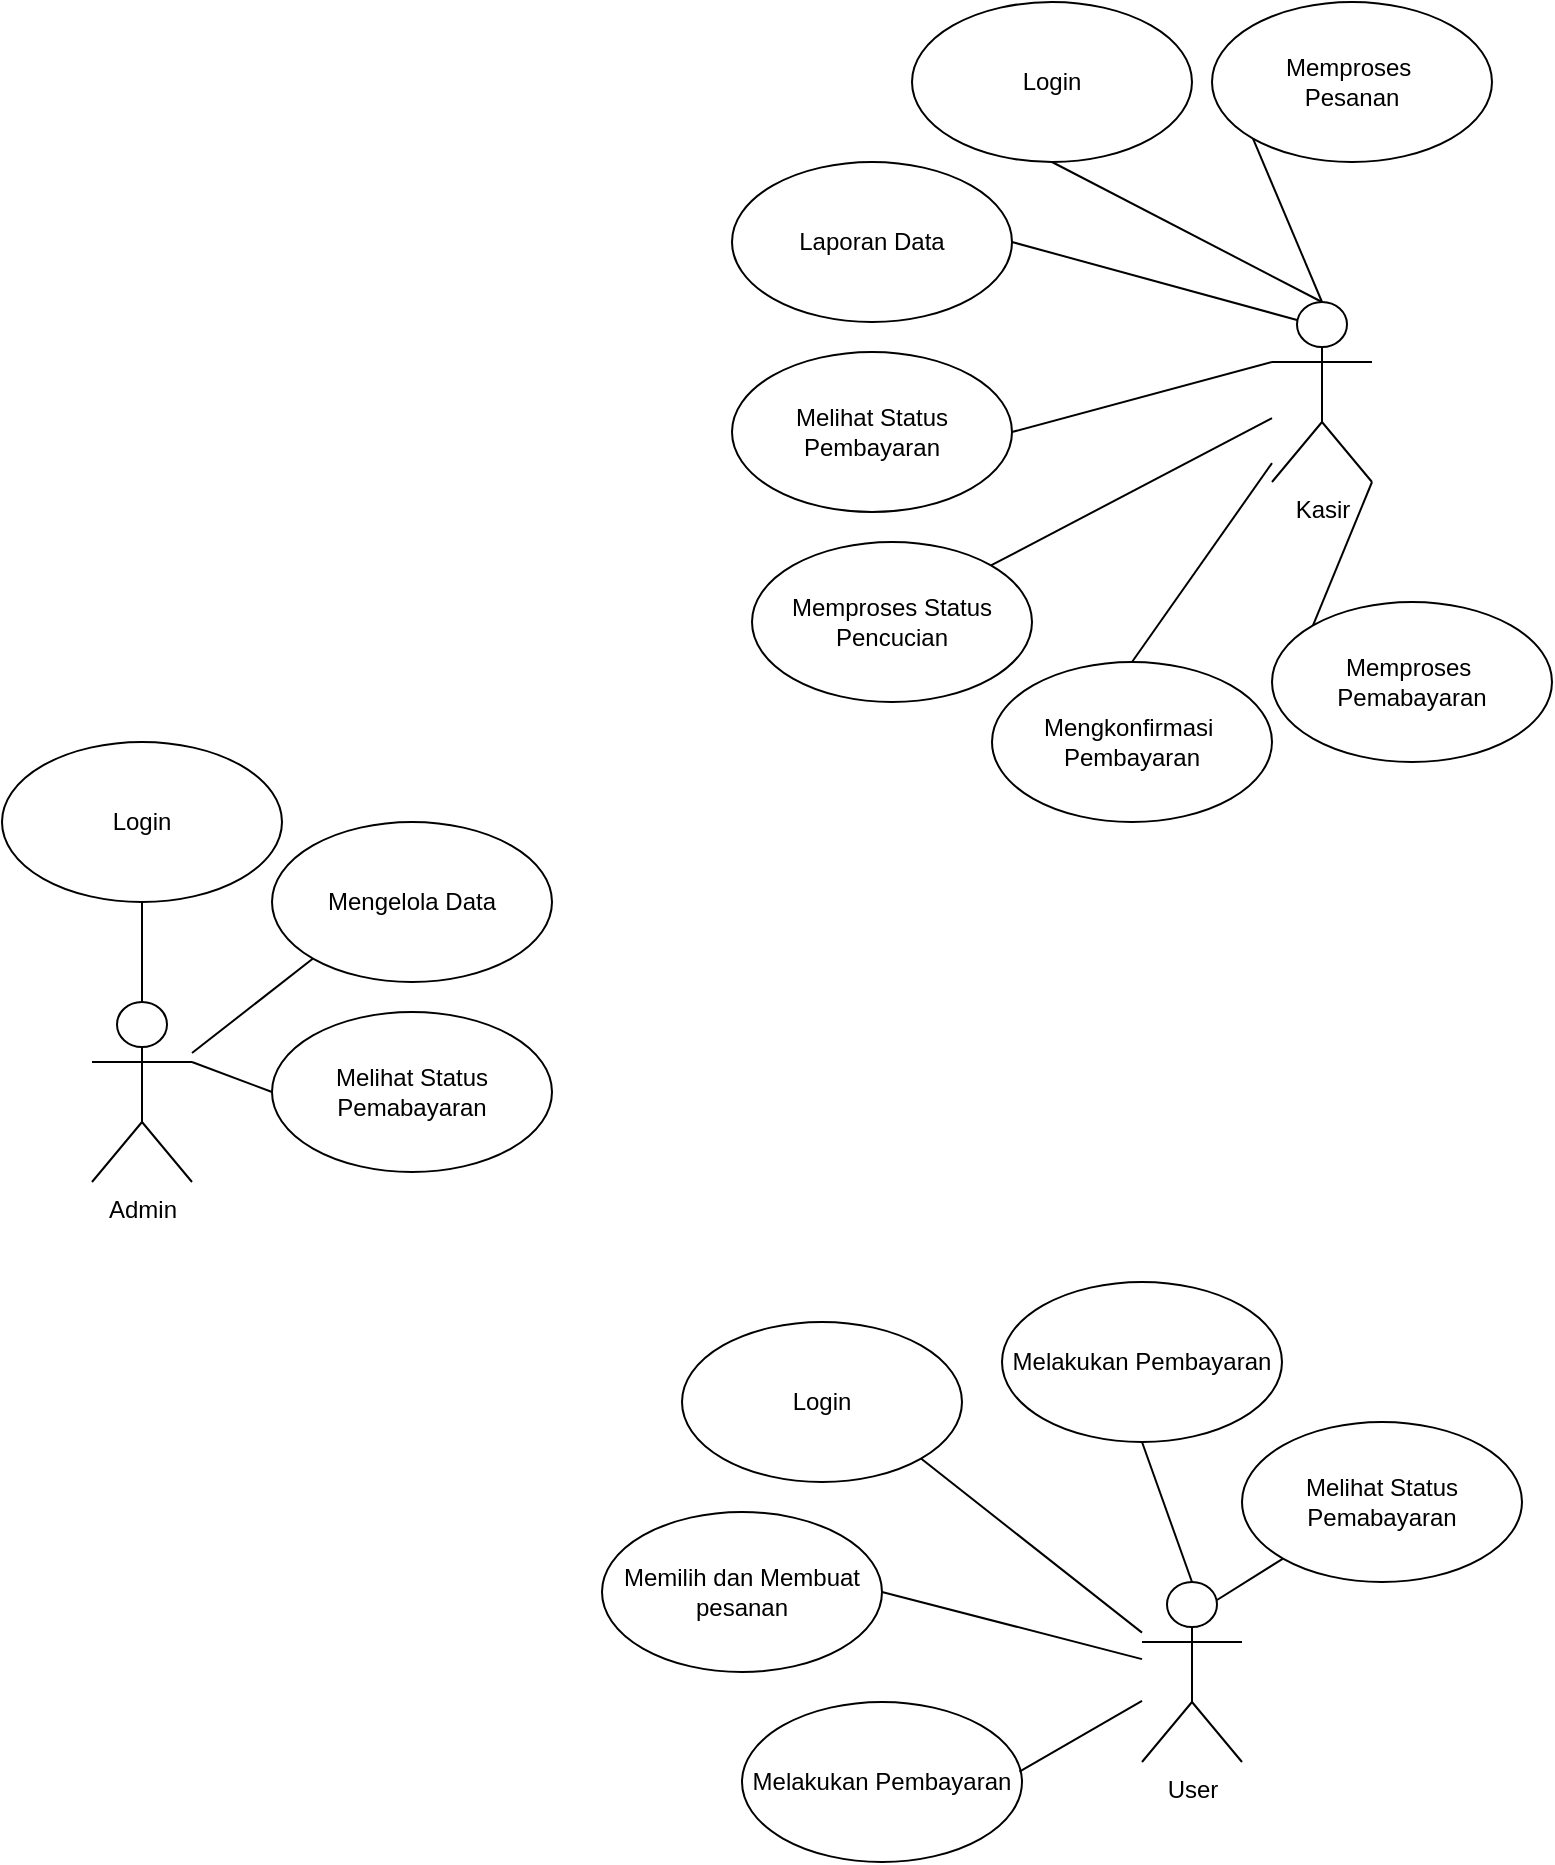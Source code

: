 <mxfile version="28.1.0">
  <diagram name="Page-1" id="SKaMmVgHieBYa9FDe5z6">
    <mxGraphModel dx="2037" dy="1330" grid="1" gridSize="10" guides="1" tooltips="1" connect="1" arrows="1" fold="1" page="1" pageScale="1" pageWidth="850" pageHeight="1100" math="0" shadow="0">
      <root>
        <mxCell id="0" />
        <mxCell id="1" parent="0" />
        <mxCell id="_RgERKDALe4qQiZ-LQ4l-1" value="Admin" style="shape=umlActor;verticalLabelPosition=bottom;verticalAlign=top;html=1;outlineConnect=0;" vertex="1" parent="1">
          <mxGeometry x="105" y="590" width="50" height="90" as="geometry" />
        </mxCell>
        <mxCell id="_RgERKDALe4qQiZ-LQ4l-8" value="Kasir&lt;div&gt;&lt;br&gt;&lt;/div&gt;" style="shape=umlActor;verticalLabelPosition=bottom;verticalAlign=top;html=1;outlineConnect=0;" vertex="1" parent="1">
          <mxGeometry x="695" y="240" width="50" height="90" as="geometry" />
        </mxCell>
        <mxCell id="_RgERKDALe4qQiZ-LQ4l-9" value="&lt;div&gt;User&lt;/div&gt;&lt;div&gt;&lt;br&gt;&lt;/div&gt;" style="shape=umlActor;verticalLabelPosition=bottom;verticalAlign=top;html=1;outlineConnect=0;" vertex="1" parent="1">
          <mxGeometry x="630" y="880" width="50" height="90" as="geometry" />
        </mxCell>
        <mxCell id="_RgERKDALe4qQiZ-LQ4l-11" value="Mengelola Data" style="ellipse;whiteSpace=wrap;html=1;" vertex="1" parent="1">
          <mxGeometry x="195" y="500" width="140" height="80" as="geometry" />
        </mxCell>
        <mxCell id="_RgERKDALe4qQiZ-LQ4l-12" value="Login" style="ellipse;whiteSpace=wrap;html=1;" vertex="1" parent="1">
          <mxGeometry x="60" y="460" width="140" height="80" as="geometry" />
        </mxCell>
        <mxCell id="_RgERKDALe4qQiZ-LQ4l-14" value="" style="endArrow=none;html=1;rounded=0;entryX=0.5;entryY=1;entryDx=0;entryDy=0;" edge="1" parent="1" source="_RgERKDALe4qQiZ-LQ4l-1" target="_RgERKDALe4qQiZ-LQ4l-12">
          <mxGeometry width="50" height="50" relative="1" as="geometry">
            <mxPoint x="555" y="515" as="sourcePoint" />
            <mxPoint x="605" y="465" as="targetPoint" />
          </mxGeometry>
        </mxCell>
        <mxCell id="_RgERKDALe4qQiZ-LQ4l-17" value="" style="endArrow=none;html=1;rounded=0;entryX=0;entryY=1;entryDx=0;entryDy=0;" edge="1" parent="1" source="_RgERKDALe4qQiZ-LQ4l-1" target="_RgERKDALe4qQiZ-LQ4l-11">
          <mxGeometry width="50" height="50" relative="1" as="geometry">
            <mxPoint x="395" y="656" as="sourcePoint" />
            <mxPoint x="580" y="555" as="targetPoint" />
          </mxGeometry>
        </mxCell>
        <mxCell id="_RgERKDALe4qQiZ-LQ4l-22" value="Melihat Status Pemabayaran" style="ellipse;whiteSpace=wrap;html=1;" vertex="1" parent="1">
          <mxGeometry x="195" y="595" width="140" height="80" as="geometry" />
        </mxCell>
        <mxCell id="_RgERKDALe4qQiZ-LQ4l-29" value="" style="endArrow=none;html=1;rounded=0;entryX=0;entryY=0.5;entryDx=0;entryDy=0;exitX=1;exitY=0.333;exitDx=0;exitDy=0;exitPerimeter=0;" edge="1" parent="1" source="_RgERKDALe4qQiZ-LQ4l-1" target="_RgERKDALe4qQiZ-LQ4l-22">
          <mxGeometry width="50" height="50" relative="1" as="geometry">
            <mxPoint x="315" y="1121" as="sourcePoint" />
            <mxPoint x="510" y="935" as="targetPoint" />
          </mxGeometry>
        </mxCell>
        <mxCell id="_RgERKDALe4qQiZ-LQ4l-45" style="edgeStyle=orthogonalEdgeStyle;rounded=0;orthogonalLoop=1;jettySize=auto;html=1;exitX=0.5;exitY=1;exitDx=0;exitDy=0;" edge="1" parent="1">
          <mxGeometry relative="1" as="geometry">
            <mxPoint x="505" y="965.0" as="sourcePoint" />
            <mxPoint x="505" y="965.0" as="targetPoint" />
          </mxGeometry>
        </mxCell>
        <mxCell id="_RgERKDALe4qQiZ-LQ4l-46" value="Melakukan Pembayaran" style="ellipse;whiteSpace=wrap;html=1;" vertex="1" parent="1">
          <mxGeometry x="560" y="730" width="140" height="80" as="geometry" />
        </mxCell>
        <mxCell id="_RgERKDALe4qQiZ-LQ4l-47" value="Login" style="ellipse;whiteSpace=wrap;html=1;" vertex="1" parent="1">
          <mxGeometry x="400" y="750" width="140" height="80" as="geometry" />
        </mxCell>
        <mxCell id="_RgERKDALe4qQiZ-LQ4l-48" value="Memilih dan Membuat pesanan" style="ellipse;whiteSpace=wrap;html=1;" vertex="1" parent="1">
          <mxGeometry x="360" y="845" width="140" height="80" as="geometry" />
        </mxCell>
        <mxCell id="_RgERKDALe4qQiZ-LQ4l-49" value="Melakukan Pembayaran" style="ellipse;whiteSpace=wrap;html=1;" vertex="1" parent="1">
          <mxGeometry x="430" y="940" width="140" height="80" as="geometry" />
        </mxCell>
        <mxCell id="_RgERKDALe4qQiZ-LQ4l-50" value="" style="endArrow=none;html=1;rounded=0;exitX=0.5;exitY=0;exitDx=0;exitDy=0;entryX=0.5;entryY=1;entryDx=0;entryDy=0;exitPerimeter=0;" edge="1" parent="1" source="_RgERKDALe4qQiZ-LQ4l-9" target="_RgERKDALe4qQiZ-LQ4l-46">
          <mxGeometry width="50" height="50" relative="1" as="geometry">
            <mxPoint x="670" y="1260" as="sourcePoint" />
            <mxPoint x="847" y="920" as="targetPoint" />
          </mxGeometry>
        </mxCell>
        <mxCell id="_RgERKDALe4qQiZ-LQ4l-51" value="" style="endArrow=none;html=1;rounded=0;entryX=0.991;entryY=0.435;entryDx=0;entryDy=0;entryPerimeter=0;" edge="1" parent="1" source="_RgERKDALe4qQiZ-LQ4l-9" target="_RgERKDALe4qQiZ-LQ4l-49">
          <mxGeometry width="50" height="50" relative="1" as="geometry">
            <mxPoint x="710" y="1000" as="sourcePoint" />
            <mxPoint x="710" y="930" as="targetPoint" />
          </mxGeometry>
        </mxCell>
        <mxCell id="_RgERKDALe4qQiZ-LQ4l-52" value="" style="endArrow=none;html=1;rounded=0;entryX=1;entryY=0.5;entryDx=0;entryDy=0;" edge="1" parent="1" source="_RgERKDALe4qQiZ-LQ4l-9" target="_RgERKDALe4qQiZ-LQ4l-48">
          <mxGeometry width="50" height="50" relative="1" as="geometry">
            <mxPoint x="740" y="1040" as="sourcePoint" />
            <mxPoint x="740" y="970" as="targetPoint" />
          </mxGeometry>
        </mxCell>
        <mxCell id="_RgERKDALe4qQiZ-LQ4l-53" value="" style="endArrow=none;html=1;rounded=0;entryX=1;entryY=1;entryDx=0;entryDy=0;" edge="1" parent="1" source="_RgERKDALe4qQiZ-LQ4l-9" target="_RgERKDALe4qQiZ-LQ4l-47">
          <mxGeometry width="50" height="50" relative="1" as="geometry">
            <mxPoint x="740" y="1040" as="sourcePoint" />
            <mxPoint x="740" y="970" as="targetPoint" />
          </mxGeometry>
        </mxCell>
        <mxCell id="_RgERKDALe4qQiZ-LQ4l-54" value="Login" style="ellipse;whiteSpace=wrap;html=1;" vertex="1" parent="1">
          <mxGeometry x="515" y="90" width="140" height="80" as="geometry" />
        </mxCell>
        <mxCell id="_RgERKDALe4qQiZ-LQ4l-55" value="Laporan Data" style="ellipse;whiteSpace=wrap;html=1;" vertex="1" parent="1">
          <mxGeometry x="425" y="170" width="140" height="80" as="geometry" />
        </mxCell>
        <mxCell id="_RgERKDALe4qQiZ-LQ4l-56" value="Melihat Status Pembayaran" style="ellipse;whiteSpace=wrap;html=1;" vertex="1" parent="1">
          <mxGeometry x="425" y="265" width="140" height="80" as="geometry" />
        </mxCell>
        <mxCell id="_RgERKDALe4qQiZ-LQ4l-57" value="Melihat Status Pemabayaran" style="ellipse;whiteSpace=wrap;html=1;" vertex="1" parent="1">
          <mxGeometry x="680" y="800" width="140" height="80" as="geometry" />
        </mxCell>
        <mxCell id="_RgERKDALe4qQiZ-LQ4l-58" value="" style="endArrow=none;html=1;rounded=0;exitX=0;exitY=1;exitDx=0;exitDy=0;entryX=0.75;entryY=0.1;entryDx=0;entryDy=0;entryPerimeter=0;" edge="1" parent="1" source="_RgERKDALe4qQiZ-LQ4l-57" target="_RgERKDALe4qQiZ-LQ4l-9">
          <mxGeometry width="50" height="50" relative="1" as="geometry">
            <mxPoint x="810" y="1100" as="sourcePoint" />
            <mxPoint x="785" y="1010" as="targetPoint" />
          </mxGeometry>
        </mxCell>
        <mxCell id="_RgERKDALe4qQiZ-LQ4l-59" value="Memproses&amp;nbsp;&lt;div&gt;Pesanan&lt;/div&gt;" style="ellipse;whiteSpace=wrap;html=1;" vertex="1" parent="1">
          <mxGeometry x="665" y="90" width="140" height="80" as="geometry" />
        </mxCell>
        <mxCell id="_RgERKDALe4qQiZ-LQ4l-60" value="Memproses Status&lt;div&gt;Pencucian&lt;/div&gt;" style="ellipse;whiteSpace=wrap;html=1;" vertex="1" parent="1">
          <mxGeometry x="435" y="360" width="140" height="80" as="geometry" />
        </mxCell>
        <mxCell id="_RgERKDALe4qQiZ-LQ4l-61" value="Mengkonfirmasi&amp;nbsp;&lt;div&gt;Pembayaran&lt;/div&gt;" style="ellipse;whiteSpace=wrap;html=1;" vertex="1" parent="1">
          <mxGeometry x="555" y="420" width="140" height="80" as="geometry" />
        </mxCell>
        <mxCell id="_RgERKDALe4qQiZ-LQ4l-62" value="Memproses&amp;nbsp;&lt;div&gt;Pemabayaran&lt;/div&gt;" style="ellipse;whiteSpace=wrap;html=1;" vertex="1" parent="1">
          <mxGeometry x="695" y="390" width="140" height="80" as="geometry" />
        </mxCell>
        <mxCell id="_RgERKDALe4qQiZ-LQ4l-63" value="" style="endArrow=none;html=1;rounded=0;exitX=0.5;exitY=0;exitDx=0;exitDy=0;entryX=0;entryY=1;entryDx=0;entryDy=0;exitPerimeter=0;" edge="1" parent="1" source="_RgERKDALe4qQiZ-LQ4l-8" target="_RgERKDALe4qQiZ-LQ4l-59">
          <mxGeometry width="50" height="50" relative="1" as="geometry">
            <mxPoint x="950" y="710" as="sourcePoint" />
            <mxPoint x="925" y="620" as="targetPoint" />
          </mxGeometry>
        </mxCell>
        <mxCell id="_RgERKDALe4qQiZ-LQ4l-64" value="" style="endArrow=none;html=1;rounded=0;exitX=0.5;exitY=0;exitDx=0;exitDy=0;entryX=0.5;entryY=1;entryDx=0;entryDy=0;exitPerimeter=0;" edge="1" parent="1" source="_RgERKDALe4qQiZ-LQ4l-8" target="_RgERKDALe4qQiZ-LQ4l-54">
          <mxGeometry width="50" height="50" relative="1" as="geometry">
            <mxPoint x="835" y="367" as="sourcePoint" />
            <mxPoint x="871" y="270" as="targetPoint" />
          </mxGeometry>
        </mxCell>
        <mxCell id="_RgERKDALe4qQiZ-LQ4l-65" value="" style="endArrow=none;html=1;rounded=0;exitX=0.25;exitY=0.1;exitDx=0;exitDy=0;entryX=1;entryY=0.5;entryDx=0;entryDy=0;exitPerimeter=0;" edge="1" parent="1" source="_RgERKDALe4qQiZ-LQ4l-8" target="_RgERKDALe4qQiZ-LQ4l-55">
          <mxGeometry width="50" height="50" relative="1" as="geometry">
            <mxPoint x="840" y="425" as="sourcePoint" />
            <mxPoint x="775" y="340" as="targetPoint" />
          </mxGeometry>
        </mxCell>
        <mxCell id="_RgERKDALe4qQiZ-LQ4l-66" value="" style="endArrow=none;html=1;rounded=0;exitX=0;exitY=0.333;exitDx=0;exitDy=0;entryX=1;entryY=0.5;entryDx=0;entryDy=0;exitPerimeter=0;" edge="1" parent="1" source="_RgERKDALe4qQiZ-LQ4l-8" target="_RgERKDALe4qQiZ-LQ4l-56">
          <mxGeometry width="50" height="50" relative="1" as="geometry">
            <mxPoint x="828" y="414" as="sourcePoint" />
            <mxPoint x="755" y="360" as="targetPoint" />
          </mxGeometry>
        </mxCell>
        <mxCell id="_RgERKDALe4qQiZ-LQ4l-67" value="" style="endArrow=none;html=1;rounded=0;entryX=1;entryY=0;entryDx=0;entryDy=0;" edge="1" parent="1" source="_RgERKDALe4qQiZ-LQ4l-8" target="_RgERKDALe4qQiZ-LQ4l-60">
          <mxGeometry width="50" height="50" relative="1" as="geometry">
            <mxPoint x="745" y="380" as="sourcePoint" />
            <mxPoint x="685" y="400" as="targetPoint" />
          </mxGeometry>
        </mxCell>
        <mxCell id="_RgERKDALe4qQiZ-LQ4l-68" value="" style="endArrow=none;html=1;rounded=0;entryX=0.5;entryY=0;entryDx=0;entryDy=0;" edge="1" parent="1" source="_RgERKDALe4qQiZ-LQ4l-8" target="_RgERKDALe4qQiZ-LQ4l-61">
          <mxGeometry width="50" height="50" relative="1" as="geometry">
            <mxPoint x="746" y="410" as="sourcePoint" />
            <mxPoint x="675" y="463" as="targetPoint" />
          </mxGeometry>
        </mxCell>
        <mxCell id="_RgERKDALe4qQiZ-LQ4l-69" value="" style="endArrow=none;html=1;rounded=0;entryX=0;entryY=0;entryDx=0;entryDy=0;exitX=1;exitY=1;exitDx=0;exitDy=0;exitPerimeter=0;" edge="1" parent="1" source="_RgERKDALe4qQiZ-LQ4l-8" target="_RgERKDALe4qQiZ-LQ4l-62">
          <mxGeometry width="50" height="50" relative="1" as="geometry">
            <mxPoint x="711" y="450" as="sourcePoint" />
            <mxPoint x="695" y="525" as="targetPoint" />
          </mxGeometry>
        </mxCell>
      </root>
    </mxGraphModel>
  </diagram>
</mxfile>
